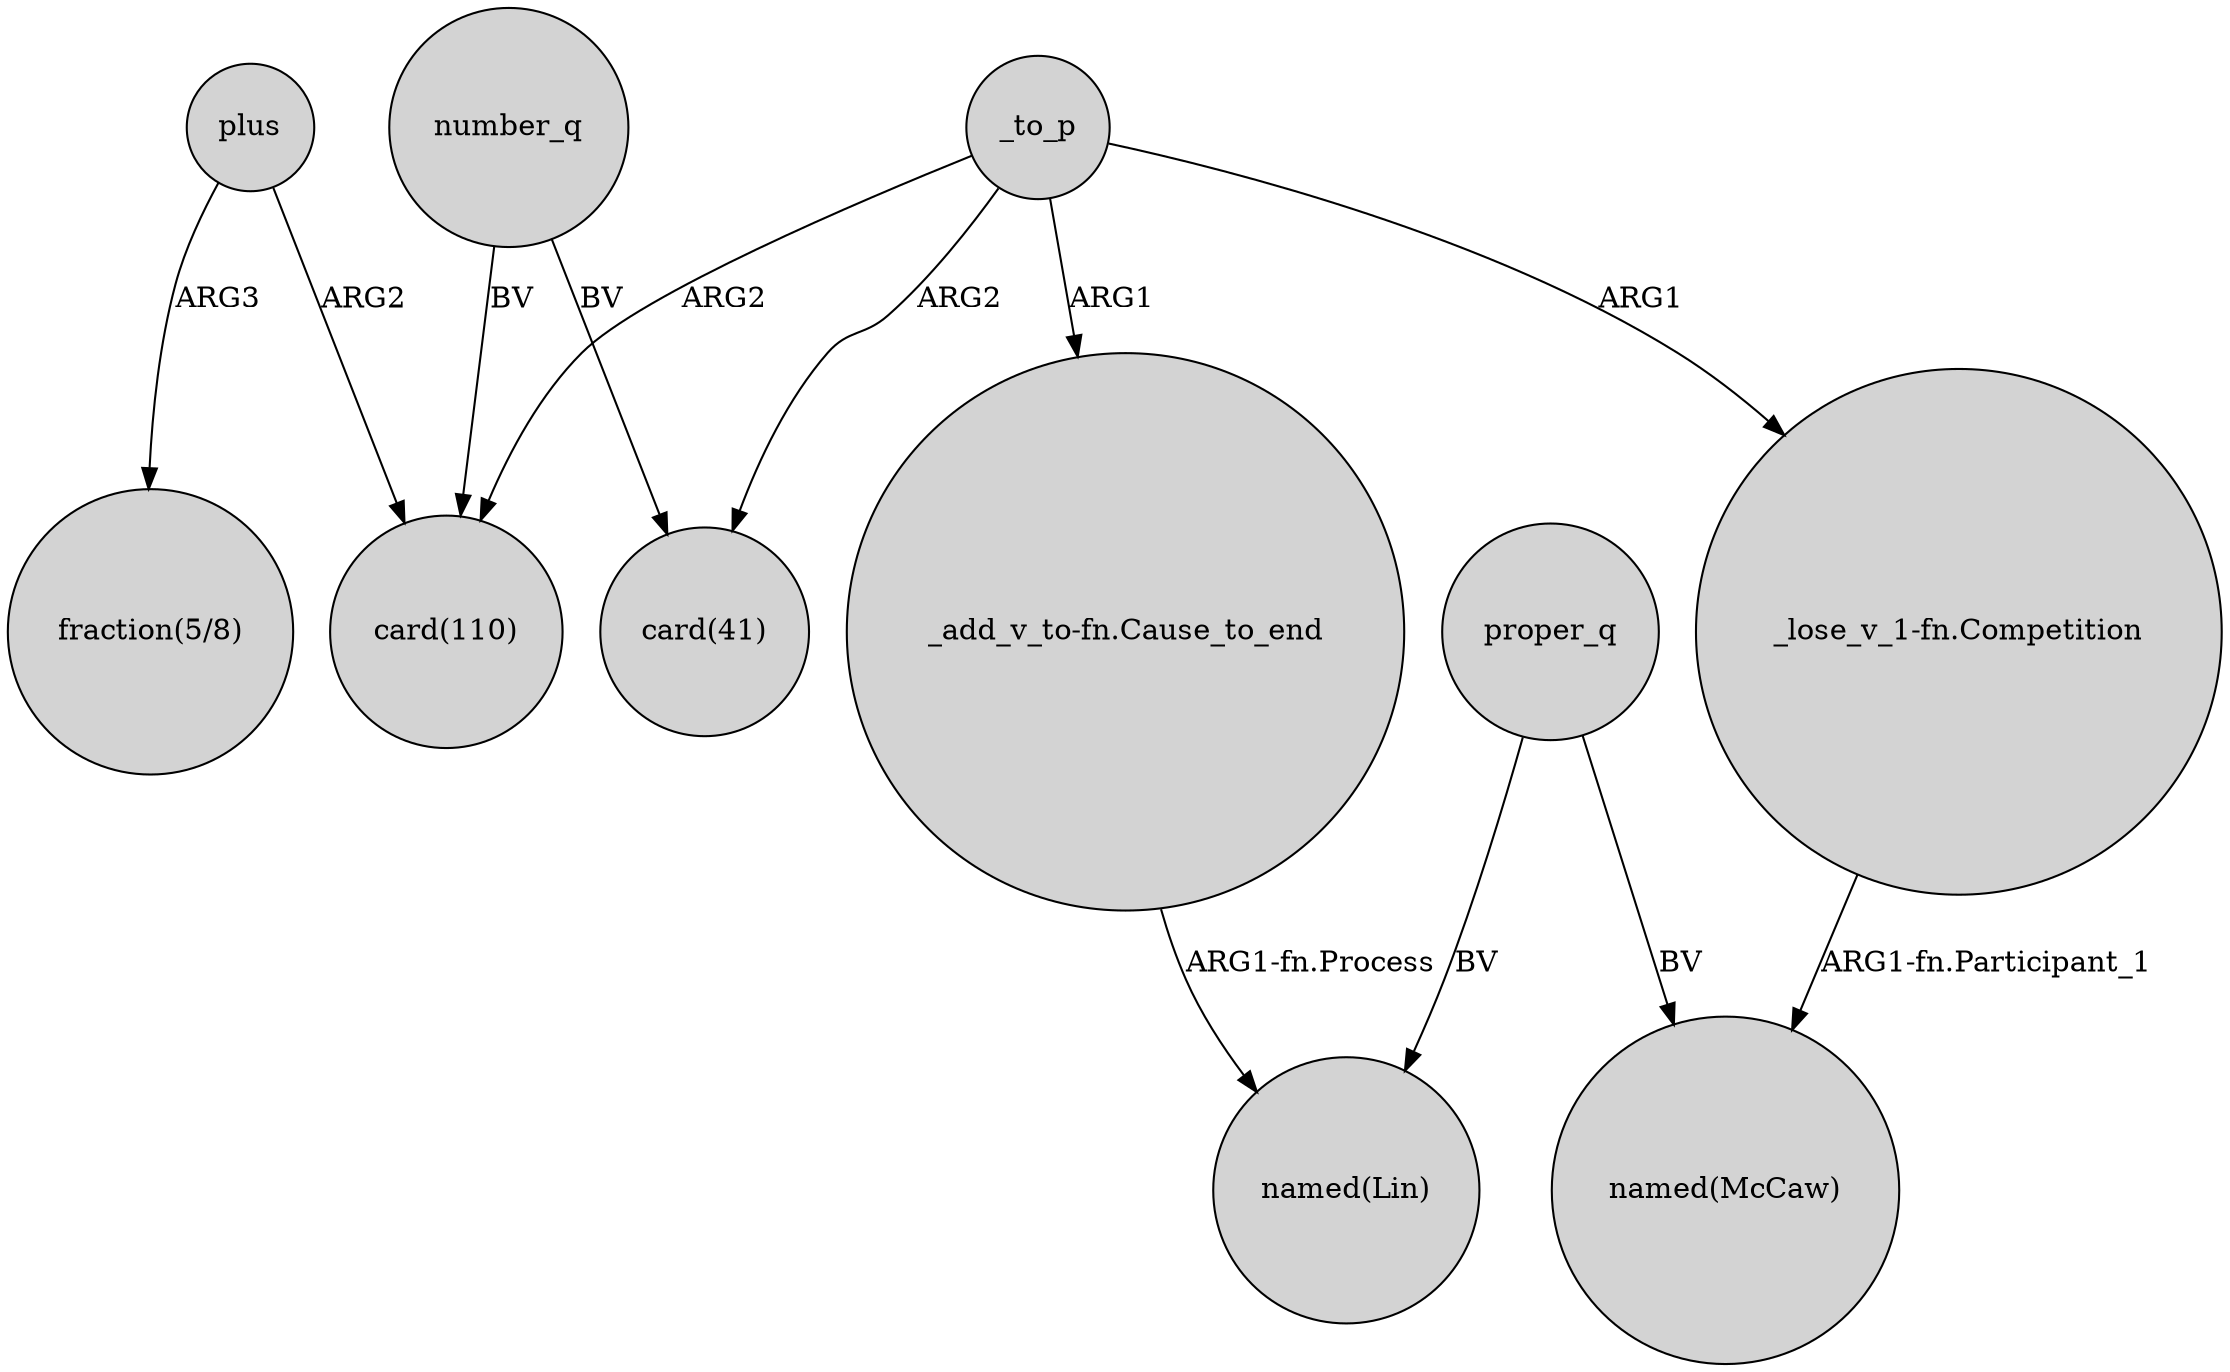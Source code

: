 digraph {
	node [shape=circle style=filled]
	_to_p -> "card(110)" [label=ARG2]
	number_q -> "card(110)" [label=BV]
	proper_q -> "named(McCaw)" [label=BV]
	_to_p -> "_add_v_to-fn.Cause_to_end" [label=ARG1]
	"_add_v_to-fn.Cause_to_end" -> "named(Lin)" [label="ARG1-fn.Process"]
	number_q -> "card(41)" [label=BV]
	plus -> "card(110)" [label=ARG2]
	"_lose_v_1-fn.Competition" -> "named(McCaw)" [label="ARG1-fn.Participant_1"]
	plus -> "fraction(5/8)" [label=ARG3]
	_to_p -> "_lose_v_1-fn.Competition" [label=ARG1]
	_to_p -> "card(41)" [label=ARG2]
	proper_q -> "named(Lin)" [label=BV]
}
